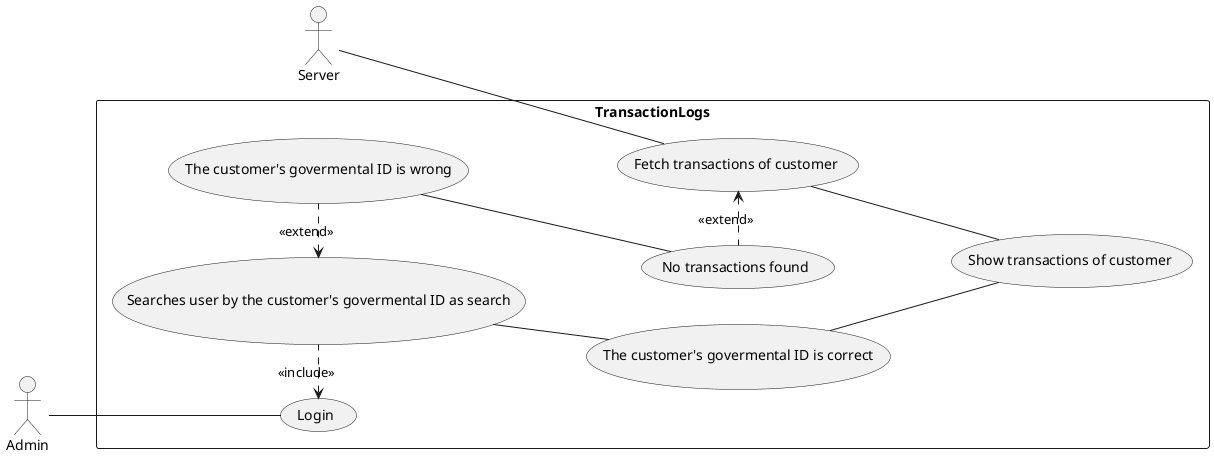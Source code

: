 @startuml
left to right direction
skinparam packageStyle rectangle
actor "Admin" as admin
rectangle TransactionLogs {
    usecase "Login" as login
    usecase "Searches user by the customer's govermental ID as search" as search
    usecase "The customer's govermental ID is correct" as happy
    usecase "The customer's govermental ID is wrong" as sad
    usecase "No transactions found" as 404
    usecase "Fetch transactions of customer" as fetch_data
    usecase "Show transactions of customer" as show_data

    login <. search : <<include>>
    fetch_data <. 404 :<<extend>>
    search <. sad : <<extend>>
    

}
actor "Server" as server

admin -- login
server -- fetch_data
search -- happy
fetch_data -- show_data
happy -- show_data
sad -- 404